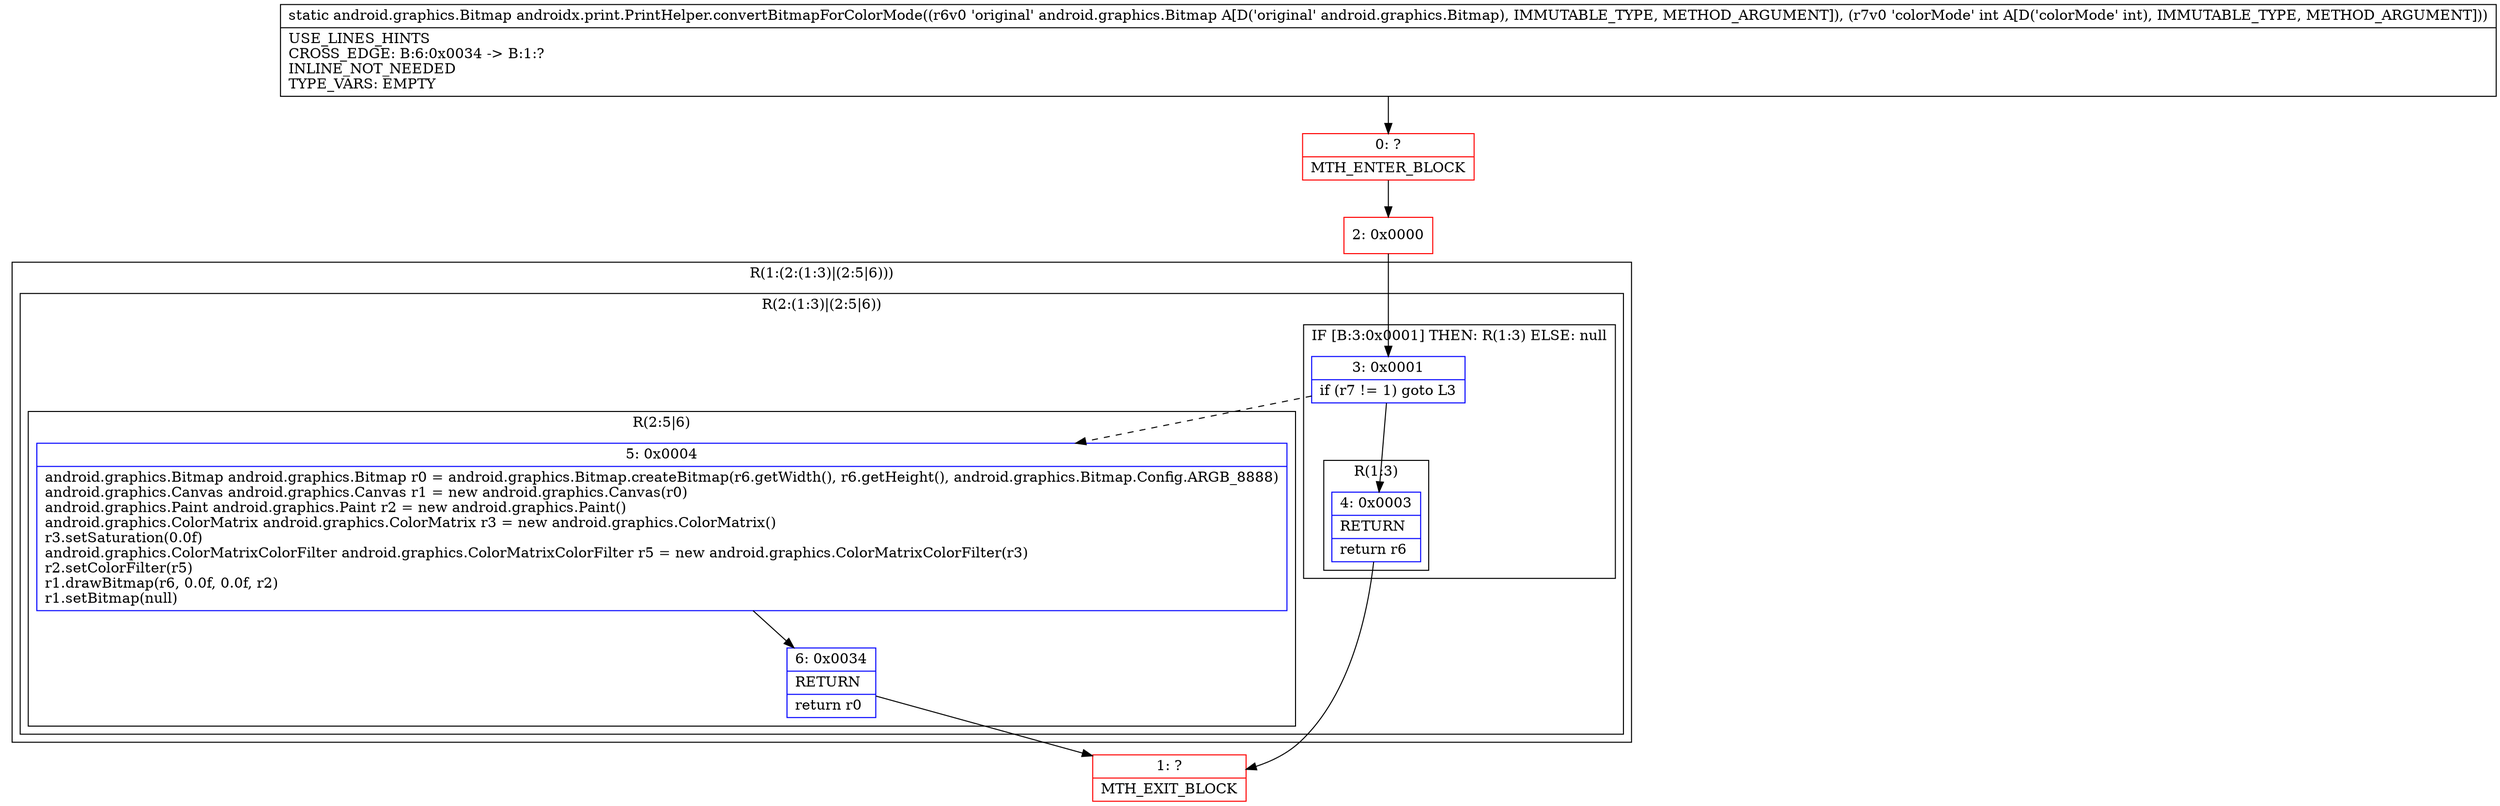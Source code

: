 digraph "CFG forandroidx.print.PrintHelper.convertBitmapForColorMode(Landroid\/graphics\/Bitmap;I)Landroid\/graphics\/Bitmap;" {
subgraph cluster_Region_1948685674 {
label = "R(1:(2:(1:3)|(2:5|6)))";
node [shape=record,color=blue];
subgraph cluster_Region_200910719 {
label = "R(2:(1:3)|(2:5|6))";
node [shape=record,color=blue];
subgraph cluster_IfRegion_1704699945 {
label = "IF [B:3:0x0001] THEN: R(1:3) ELSE: null";
node [shape=record,color=blue];
Node_3 [shape=record,label="{3\:\ 0x0001|if (r7 != 1) goto L3\l}"];
subgraph cluster_Region_1802238602 {
label = "R(1:3)";
node [shape=record,color=blue];
Node_4 [shape=record,label="{4\:\ 0x0003|RETURN\l|return r6\l}"];
}
}
subgraph cluster_Region_1697769263 {
label = "R(2:5|6)";
node [shape=record,color=blue];
Node_5 [shape=record,label="{5\:\ 0x0004|android.graphics.Bitmap android.graphics.Bitmap r0 = android.graphics.Bitmap.createBitmap(r6.getWidth(), r6.getHeight(), android.graphics.Bitmap.Config.ARGB_8888)\landroid.graphics.Canvas android.graphics.Canvas r1 = new android.graphics.Canvas(r0)\landroid.graphics.Paint android.graphics.Paint r2 = new android.graphics.Paint()\landroid.graphics.ColorMatrix android.graphics.ColorMatrix r3 = new android.graphics.ColorMatrix()\lr3.setSaturation(0.0f)\landroid.graphics.ColorMatrixColorFilter android.graphics.ColorMatrixColorFilter r5 = new android.graphics.ColorMatrixColorFilter(r3)\lr2.setColorFilter(r5)\lr1.drawBitmap(r6, 0.0f, 0.0f, r2)\lr1.setBitmap(null)\l}"];
Node_6 [shape=record,label="{6\:\ 0x0034|RETURN\l|return r0\l}"];
}
}
}
Node_0 [shape=record,color=red,label="{0\:\ ?|MTH_ENTER_BLOCK\l}"];
Node_2 [shape=record,color=red,label="{2\:\ 0x0000}"];
Node_1 [shape=record,color=red,label="{1\:\ ?|MTH_EXIT_BLOCK\l}"];
MethodNode[shape=record,label="{static android.graphics.Bitmap androidx.print.PrintHelper.convertBitmapForColorMode((r6v0 'original' android.graphics.Bitmap A[D('original' android.graphics.Bitmap), IMMUTABLE_TYPE, METHOD_ARGUMENT]), (r7v0 'colorMode' int A[D('colorMode' int), IMMUTABLE_TYPE, METHOD_ARGUMENT]))  | USE_LINES_HINTS\lCROSS_EDGE: B:6:0x0034 \-\> B:1:?\lINLINE_NOT_NEEDED\lTYPE_VARS: EMPTY\l}"];
MethodNode -> Node_0;Node_3 -> Node_4;
Node_3 -> Node_5[style=dashed];
Node_4 -> Node_1;
Node_5 -> Node_6;
Node_6 -> Node_1;
Node_0 -> Node_2;
Node_2 -> Node_3;
}

